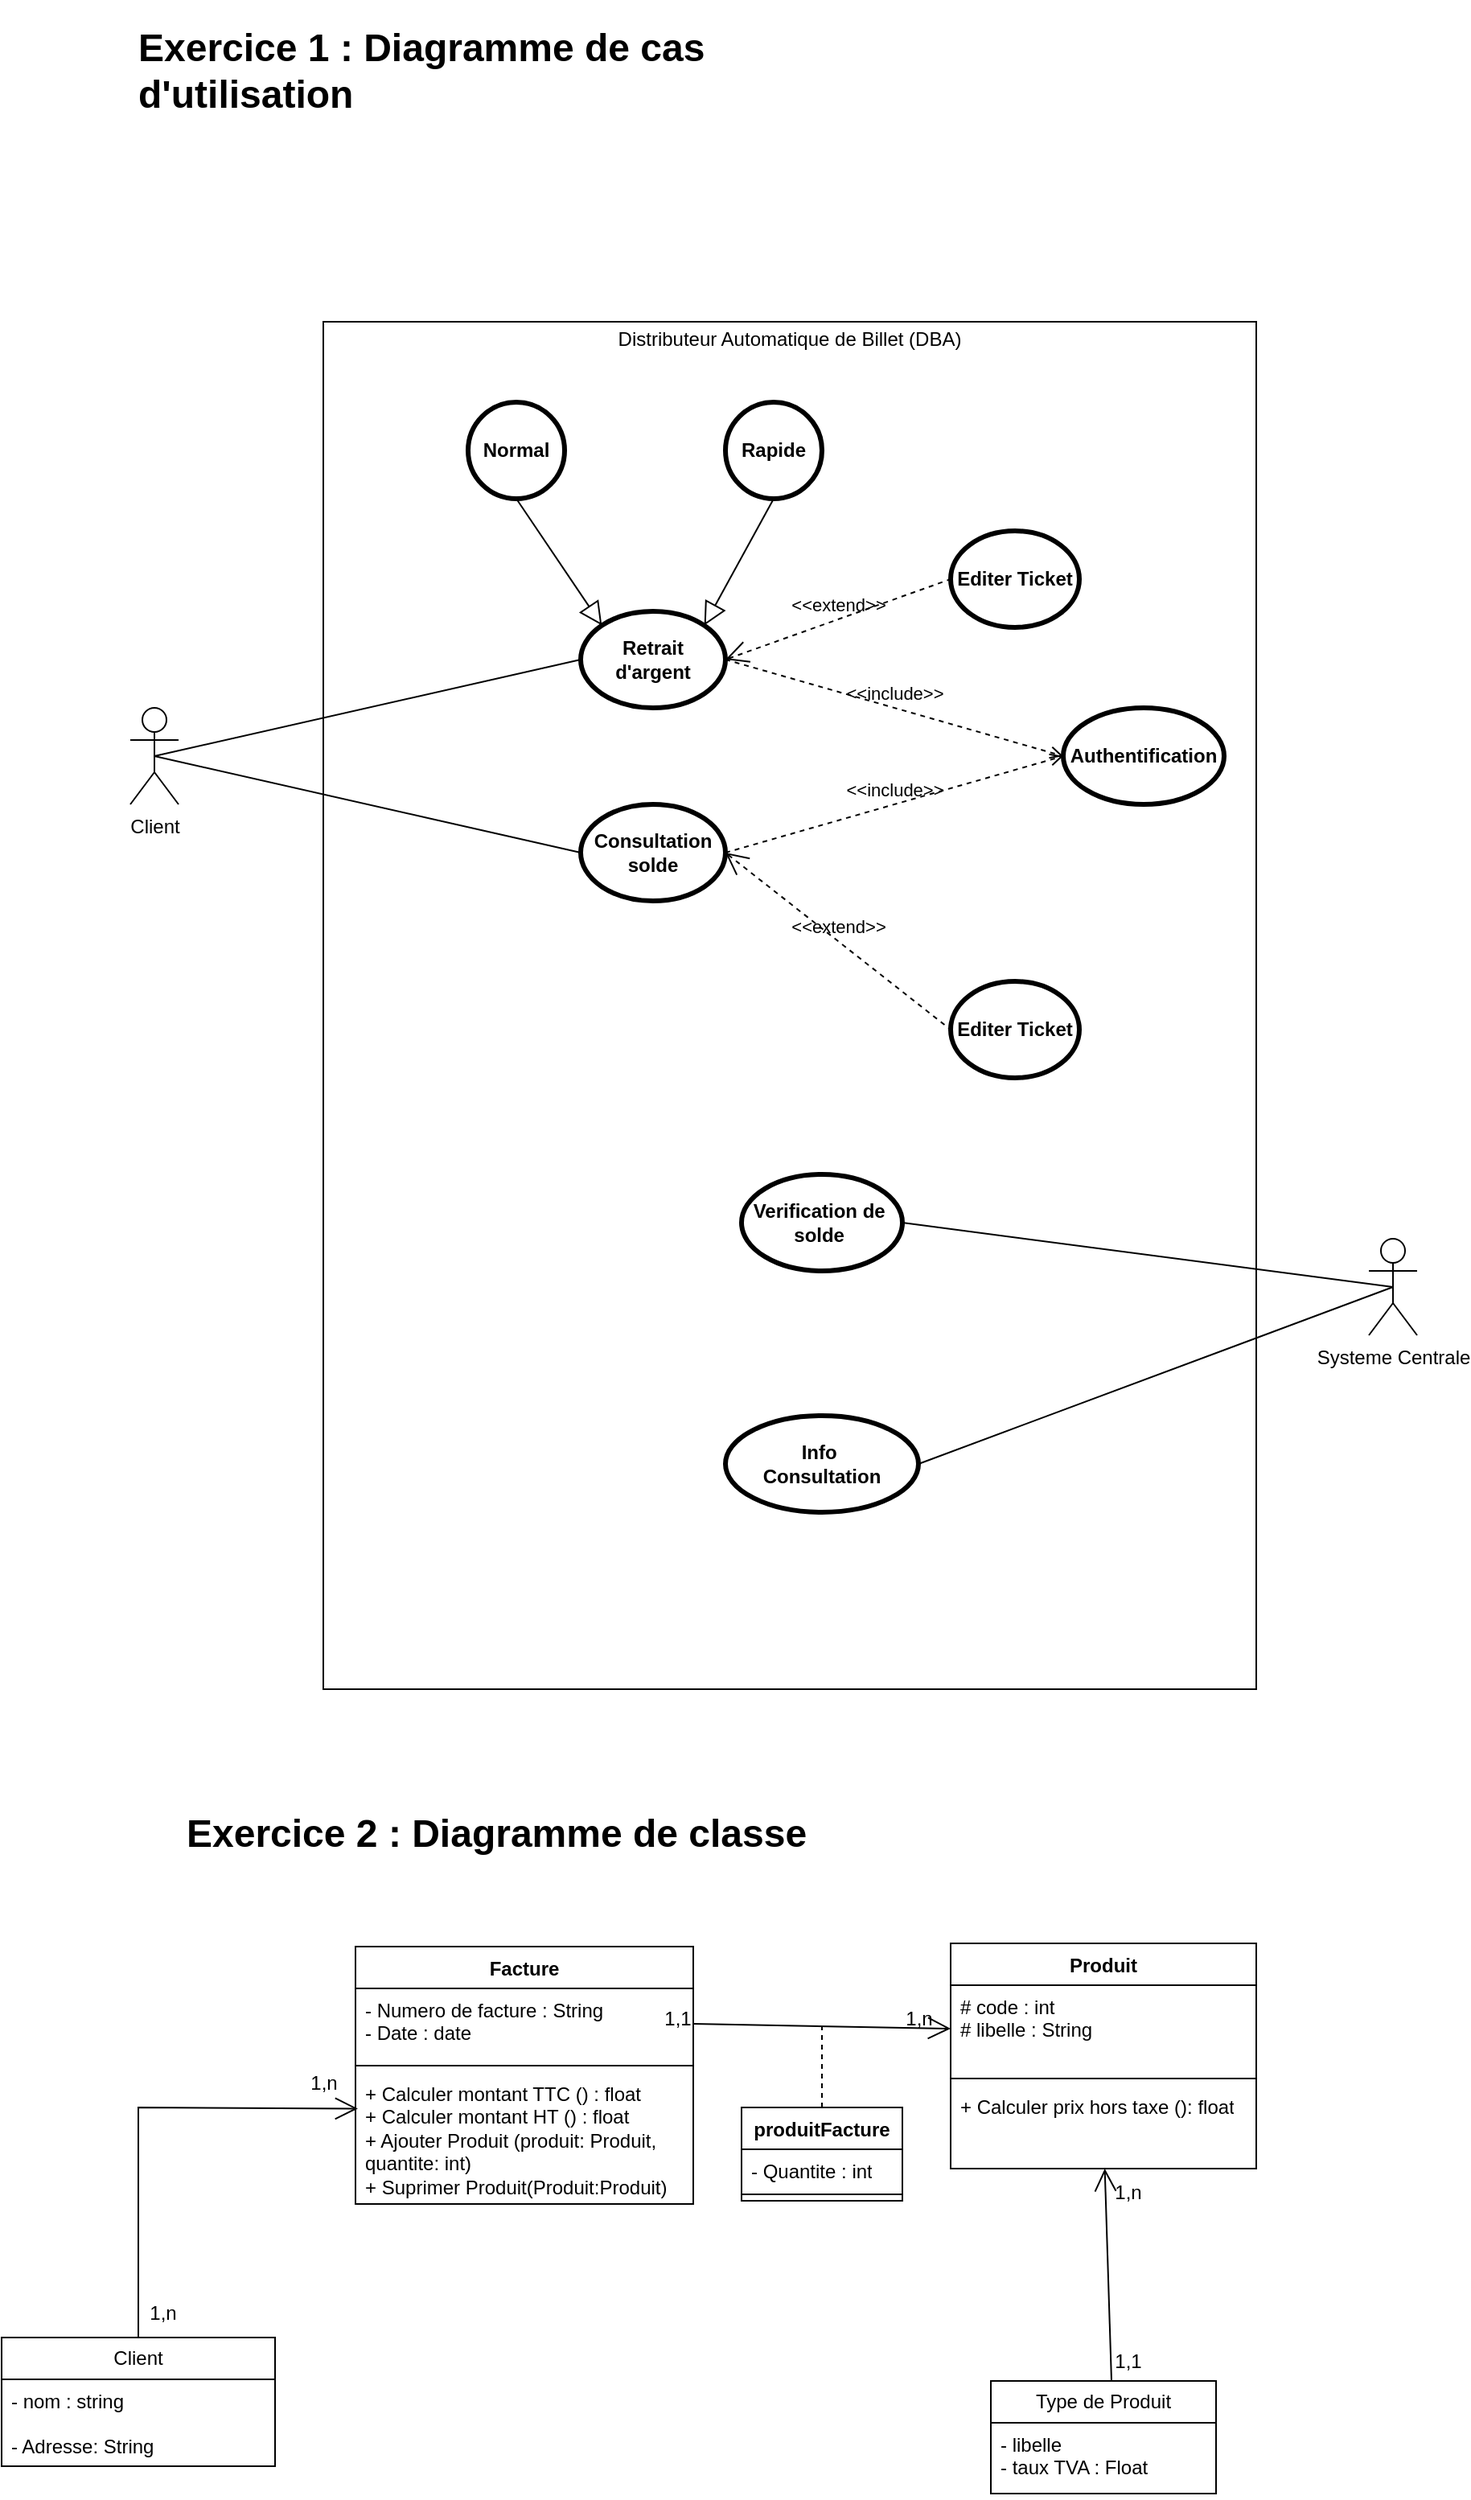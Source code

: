 <mxfile version="22.1.2" type="device">
  <diagram name="Page-1" id="4HdIn2RBUh-ALS1PL296">
    <mxGraphModel dx="1818" dy="2172" grid="1" gridSize="10" guides="1" tooltips="1" connect="1" arrows="1" fold="1" page="1" pageScale="1" pageWidth="900" pageHeight="1600" math="0" shadow="0">
      <root>
        <mxCell id="0" />
        <mxCell id="1" parent="0" />
        <mxCell id="Vi3FRcb4l_mU4tcggmqg-21" value="&lt;p style=&quot;margin:0px;margin-top:4px;text-align:center;&quot;&gt;Distributeur Automatique de Billet (DBA)&lt;/p&gt;" style="shape=rect;html=1;overflow=fill;html=1;whiteSpace=wrap;align=center;" vertex="1" parent="1">
          <mxGeometry x="130" y="-1400" width="580" height="850" as="geometry" />
        </mxCell>
        <mxCell id="Vi3FRcb4l_mU4tcggmqg-3" value="&lt;h1&gt;Exercice 1 : Diagramme de cas d&#39;utilisation&amp;nbsp;&lt;/h1&gt;&lt;div&gt;&lt;br&gt;&lt;/div&gt;" style="text;html=1;strokeColor=none;fillColor=none;spacing=5;spacingTop=-20;whiteSpace=wrap;overflow=hidden;rounded=0;" vertex="1" parent="1">
          <mxGeometry x="10" y="-1590" width="490" height="120" as="geometry" />
        </mxCell>
        <mxCell id="Vi3FRcb4l_mU4tcggmqg-5" value="Client" style="shape=umlActor;verticalLabelPosition=bottom;verticalAlign=top;html=1;outlineConnect=0;" vertex="1" parent="1">
          <mxGeometry x="10" y="-1160" width="30" height="60" as="geometry" />
        </mxCell>
        <mxCell id="Vi3FRcb4l_mU4tcggmqg-6" value="Retrait d&#39;argent" style="shape=ellipse;html=1;strokeWidth=3;fontStyle=1;whiteSpace=wrap;align=center;perimeter=ellipsePerimeter;" vertex="1" parent="1">
          <mxGeometry x="290" y="-1220" width="90" height="60" as="geometry" />
        </mxCell>
        <mxCell id="Vi3FRcb4l_mU4tcggmqg-7" value="Rapide" style="shape=ellipse;html=1;strokeWidth=3;fontStyle=1;whiteSpace=wrap;align=center;perimeter=ellipsePerimeter;" vertex="1" parent="1">
          <mxGeometry x="380" y="-1350" width="60" height="60" as="geometry" />
        </mxCell>
        <mxCell id="Vi3FRcb4l_mU4tcggmqg-8" value="Normal" style="shape=ellipse;html=1;strokeWidth=3;fontStyle=1;whiteSpace=wrap;align=center;perimeter=ellipsePerimeter;" vertex="1" parent="1">
          <mxGeometry x="220" y="-1350" width="60" height="60" as="geometry" />
        </mxCell>
        <mxCell id="Vi3FRcb4l_mU4tcggmqg-9" value="" style="edgeStyle=none;html=1;endArrow=block;endFill=0;endSize=12;verticalAlign=bottom;rounded=0;exitX=0.5;exitY=1;exitDx=0;exitDy=0;entryX=0;entryY=0;entryDx=0;entryDy=0;" edge="1" parent="1" source="Vi3FRcb4l_mU4tcggmqg-8" target="Vi3FRcb4l_mU4tcggmqg-6">
          <mxGeometry width="160" relative="1" as="geometry">
            <mxPoint x="310" y="-1310" as="sourcePoint" />
            <mxPoint x="470" y="-1310" as="targetPoint" />
          </mxGeometry>
        </mxCell>
        <mxCell id="Vi3FRcb4l_mU4tcggmqg-10" value="" style="edgeStyle=none;html=1;endArrow=block;endFill=0;endSize=12;verticalAlign=bottom;rounded=0;entryX=1;entryY=0;entryDx=0;entryDy=0;exitX=0.5;exitY=1;exitDx=0;exitDy=0;" edge="1" parent="1" source="Vi3FRcb4l_mU4tcggmqg-7" target="Vi3FRcb4l_mU4tcggmqg-6">
          <mxGeometry width="160" relative="1" as="geometry">
            <mxPoint x="310" y="-1310" as="sourcePoint" />
            <mxPoint x="470" y="-1310" as="targetPoint" />
          </mxGeometry>
        </mxCell>
        <mxCell id="Vi3FRcb4l_mU4tcggmqg-11" value="" style="edgeStyle=none;html=1;endArrow=none;verticalAlign=bottom;rounded=0;exitX=0.5;exitY=0.5;exitDx=0;exitDy=0;exitPerimeter=0;entryX=0;entryY=0.5;entryDx=0;entryDy=0;" edge="1" parent="1" source="Vi3FRcb4l_mU4tcggmqg-5" target="Vi3FRcb4l_mU4tcggmqg-6">
          <mxGeometry width="160" relative="1" as="geometry">
            <mxPoint x="310" y="-1310" as="sourcePoint" />
            <mxPoint x="470" y="-1310" as="targetPoint" />
          </mxGeometry>
        </mxCell>
        <mxCell id="Vi3FRcb4l_mU4tcggmqg-12" value="Consultation solde" style="shape=ellipse;html=1;strokeWidth=3;fontStyle=1;whiteSpace=wrap;align=center;perimeter=ellipsePerimeter;" vertex="1" parent="1">
          <mxGeometry x="290" y="-1100" width="90" height="60" as="geometry" />
        </mxCell>
        <mxCell id="Vi3FRcb4l_mU4tcggmqg-14" value="Authentification" style="shape=ellipse;html=1;strokeWidth=3;fontStyle=1;whiteSpace=wrap;align=center;perimeter=ellipsePerimeter;" vertex="1" parent="1">
          <mxGeometry x="590" y="-1160" width="100" height="60" as="geometry" />
        </mxCell>
        <mxCell id="Vi3FRcb4l_mU4tcggmqg-15" value="&amp;lt;&amp;lt;include&amp;gt;&amp;gt;" style="edgeStyle=none;html=1;endArrow=open;verticalAlign=bottom;dashed=1;labelBackgroundColor=none;rounded=0;entryX=0;entryY=0.5;entryDx=0;entryDy=0;exitX=1;exitY=0.5;exitDx=0;exitDy=0;" edge="1" parent="1" source="Vi3FRcb4l_mU4tcggmqg-6" target="Vi3FRcb4l_mU4tcggmqg-14">
          <mxGeometry width="160" relative="1" as="geometry">
            <mxPoint x="310" y="-1310" as="sourcePoint" />
            <mxPoint x="470" y="-1310" as="targetPoint" />
          </mxGeometry>
        </mxCell>
        <mxCell id="Vi3FRcb4l_mU4tcggmqg-16" value="&amp;lt;&amp;lt;include&amp;gt;&amp;gt;" style="edgeStyle=none;html=1;endArrow=open;verticalAlign=bottom;dashed=1;labelBackgroundColor=none;rounded=0;entryX=0;entryY=0.5;entryDx=0;entryDy=0;exitX=1;exitY=0.5;exitDx=0;exitDy=0;" edge="1" parent="1" source="Vi3FRcb4l_mU4tcggmqg-12" target="Vi3FRcb4l_mU4tcggmqg-14">
          <mxGeometry width="160" relative="1" as="geometry">
            <mxPoint x="310" y="-1310" as="sourcePoint" />
            <mxPoint x="470" y="-1310" as="targetPoint" />
          </mxGeometry>
        </mxCell>
        <mxCell id="Vi3FRcb4l_mU4tcggmqg-17" value="Editer Ticket" style="shape=ellipse;html=1;strokeWidth=3;fontStyle=1;whiteSpace=wrap;align=center;perimeter=ellipsePerimeter;" vertex="1" parent="1">
          <mxGeometry x="520" y="-1270" width="80" height="60" as="geometry" />
        </mxCell>
        <mxCell id="Vi3FRcb4l_mU4tcggmqg-18" value="Editer Ticket" style="shape=ellipse;html=1;strokeWidth=3;fontStyle=1;whiteSpace=wrap;align=center;perimeter=ellipsePerimeter;" vertex="1" parent="1">
          <mxGeometry x="520" y="-990" width="80" height="60" as="geometry" />
        </mxCell>
        <mxCell id="Vi3FRcb4l_mU4tcggmqg-19" value="&amp;lt;&amp;lt;extend&amp;gt;&amp;gt;" style="edgeStyle=none;html=1;startArrow=open;endArrow=none;startSize=12;verticalAlign=bottom;dashed=1;labelBackgroundColor=none;rounded=0;entryX=0;entryY=0.5;entryDx=0;entryDy=0;exitX=1;exitY=0.5;exitDx=0;exitDy=0;" edge="1" parent="1" source="Vi3FRcb4l_mU4tcggmqg-6" target="Vi3FRcb4l_mU4tcggmqg-17">
          <mxGeometry width="160" relative="1" as="geometry">
            <mxPoint x="380" y="-1200" as="sourcePoint" />
            <mxPoint x="470" y="-1060" as="targetPoint" />
          </mxGeometry>
        </mxCell>
        <mxCell id="Vi3FRcb4l_mU4tcggmqg-20" value="&amp;lt;&amp;lt;extend&amp;gt;&amp;gt;" style="edgeStyle=none;html=1;startArrow=open;endArrow=none;startSize=12;verticalAlign=bottom;dashed=1;labelBackgroundColor=none;rounded=0;entryX=0;entryY=0.5;entryDx=0;entryDy=0;exitX=1;exitY=0.5;exitDx=0;exitDy=0;" edge="1" parent="1" source="Vi3FRcb4l_mU4tcggmqg-12" target="Vi3FRcb4l_mU4tcggmqg-18">
          <mxGeometry width="160" relative="1" as="geometry">
            <mxPoint x="310" y="-1060" as="sourcePoint" />
            <mxPoint x="470" y="-1060" as="targetPoint" />
          </mxGeometry>
        </mxCell>
        <mxCell id="Vi3FRcb4l_mU4tcggmqg-22" value="" style="edgeStyle=none;html=1;endArrow=none;verticalAlign=bottom;rounded=0;exitX=0.5;exitY=0.5;exitDx=0;exitDy=0;exitPerimeter=0;entryX=0;entryY=0.5;entryDx=0;entryDy=0;" edge="1" parent="1" source="Vi3FRcb4l_mU4tcggmqg-5" target="Vi3FRcb4l_mU4tcggmqg-12">
          <mxGeometry width="160" relative="1" as="geometry">
            <mxPoint y="-910" as="sourcePoint" />
            <mxPoint x="160" y="-910" as="targetPoint" />
          </mxGeometry>
        </mxCell>
        <mxCell id="Vi3FRcb4l_mU4tcggmqg-24" value="Systeme Centrale" style="shape=umlActor;html=1;verticalLabelPosition=bottom;verticalAlign=top;align=center;" vertex="1" parent="1">
          <mxGeometry x="780" y="-830" width="30" height="60" as="geometry" />
        </mxCell>
        <mxCell id="Vi3FRcb4l_mU4tcggmqg-25" value="Verification de&amp;nbsp;&lt;br&gt;solde&amp;nbsp;" style="shape=ellipse;html=1;strokeWidth=3;fontStyle=1;whiteSpace=wrap;align=center;perimeter=ellipsePerimeter;" vertex="1" parent="1">
          <mxGeometry x="390" y="-870" width="100" height="60" as="geometry" />
        </mxCell>
        <mxCell id="Vi3FRcb4l_mU4tcggmqg-26" value="Info&amp;nbsp;&lt;br&gt;Consultation" style="shape=ellipse;html=1;strokeWidth=3;fontStyle=1;whiteSpace=wrap;align=center;perimeter=ellipsePerimeter;" vertex="1" parent="1">
          <mxGeometry x="380" y="-720" width="120" height="60" as="geometry" />
        </mxCell>
        <mxCell id="Vi3FRcb4l_mU4tcggmqg-27" value="" style="edgeStyle=none;html=1;endArrow=none;verticalAlign=bottom;rounded=0;entryX=0.5;entryY=0.5;entryDx=0;entryDy=0;entryPerimeter=0;exitX=1;exitY=0.5;exitDx=0;exitDy=0;" edge="1" parent="1" source="Vi3FRcb4l_mU4tcggmqg-25" target="Vi3FRcb4l_mU4tcggmqg-24">
          <mxGeometry width="160" relative="1" as="geometry">
            <mxPoint x="140" y="-820" as="sourcePoint" />
            <mxPoint x="300" y="-820" as="targetPoint" />
          </mxGeometry>
        </mxCell>
        <mxCell id="Vi3FRcb4l_mU4tcggmqg-28" value="" style="edgeStyle=none;html=1;endArrow=none;verticalAlign=bottom;rounded=0;entryX=0.5;entryY=0.5;entryDx=0;entryDy=0;entryPerimeter=0;exitX=1;exitY=0.5;exitDx=0;exitDy=0;" edge="1" parent="1" source="Vi3FRcb4l_mU4tcggmqg-26" target="Vi3FRcb4l_mU4tcggmqg-24">
          <mxGeometry width="160" relative="1" as="geometry">
            <mxPoint x="140" y="-820" as="sourcePoint" />
            <mxPoint x="300" y="-820" as="targetPoint" />
          </mxGeometry>
        </mxCell>
        <mxCell id="Vi3FRcb4l_mU4tcggmqg-29" value="&lt;h1&gt;Exercice 2 : Diagramme de classe&amp;nbsp;&amp;nbsp;&lt;/h1&gt;" style="text;html=1;strokeColor=none;fillColor=none;spacing=5;spacingTop=-20;whiteSpace=wrap;overflow=hidden;rounded=0;" vertex="1" parent="1">
          <mxGeometry x="40" y="-480" width="520" height="50" as="geometry" />
        </mxCell>
        <mxCell id="Vi3FRcb4l_mU4tcggmqg-30" value="Facture" style="swimlane;fontStyle=1;align=center;verticalAlign=top;childLayout=stackLayout;horizontal=1;startSize=26;horizontalStack=0;resizeParent=1;resizeParentMax=0;resizeLast=0;collapsible=1;marginBottom=0;whiteSpace=wrap;html=1;" vertex="1" parent="1">
          <mxGeometry x="150" y="-390" width="210" height="160" as="geometry" />
        </mxCell>
        <mxCell id="Vi3FRcb4l_mU4tcggmqg-31" value="- Numero de facture : String&lt;br&gt;- Date : date&lt;br&gt;" style="text;strokeColor=none;fillColor=none;align=left;verticalAlign=top;spacingLeft=4;spacingRight=4;overflow=hidden;rotatable=0;points=[[0,0.5],[1,0.5]];portConstraint=eastwest;whiteSpace=wrap;html=1;" vertex="1" parent="Vi3FRcb4l_mU4tcggmqg-30">
          <mxGeometry y="26" width="210" height="44" as="geometry" />
        </mxCell>
        <mxCell id="Vi3FRcb4l_mU4tcggmqg-32" value="" style="line;strokeWidth=1;fillColor=none;align=left;verticalAlign=middle;spacingTop=-1;spacingLeft=3;spacingRight=3;rotatable=0;labelPosition=right;points=[];portConstraint=eastwest;strokeColor=inherit;" vertex="1" parent="Vi3FRcb4l_mU4tcggmqg-30">
          <mxGeometry y="70" width="210" height="8" as="geometry" />
        </mxCell>
        <mxCell id="Vi3FRcb4l_mU4tcggmqg-33" value="+ Calculer montant TTC () : float&lt;br&gt;+ Calculer montant HT () : float&lt;br&gt;+ Ajouter Produit (produit: Produit,&amp;nbsp; quantite: int)&lt;br&gt;+ Suprimer Produit(Produit:Produit)" style="text;strokeColor=none;fillColor=none;align=left;verticalAlign=top;spacingLeft=4;spacingRight=4;overflow=hidden;rotatable=0;points=[[0,0.5],[1,0.5]];portConstraint=eastwest;whiteSpace=wrap;html=1;" vertex="1" parent="Vi3FRcb4l_mU4tcggmqg-30">
          <mxGeometry y="78" width="210" height="82" as="geometry" />
        </mxCell>
        <mxCell id="Vi3FRcb4l_mU4tcggmqg-38" value="Produit" style="swimlane;fontStyle=1;align=center;verticalAlign=top;childLayout=stackLayout;horizontal=1;startSize=26;horizontalStack=0;resizeParent=1;resizeParentMax=0;resizeLast=0;collapsible=1;marginBottom=0;whiteSpace=wrap;html=1;" vertex="1" parent="1">
          <mxGeometry x="520" y="-392" width="190" height="140" as="geometry" />
        </mxCell>
        <mxCell id="Vi3FRcb4l_mU4tcggmqg-39" value="# code : int&lt;br&gt;# libelle : String" style="text;strokeColor=none;fillColor=none;align=left;verticalAlign=top;spacingLeft=4;spacingRight=4;overflow=hidden;rotatable=0;points=[[0,0.5],[1,0.5]];portConstraint=eastwest;whiteSpace=wrap;html=1;" vertex="1" parent="Vi3FRcb4l_mU4tcggmqg-38">
          <mxGeometry y="26" width="190" height="54" as="geometry" />
        </mxCell>
        <mxCell id="Vi3FRcb4l_mU4tcggmqg-40" value="" style="line;strokeWidth=1;fillColor=none;align=left;verticalAlign=middle;spacingTop=-1;spacingLeft=3;spacingRight=3;rotatable=0;labelPosition=right;points=[];portConstraint=eastwest;strokeColor=inherit;" vertex="1" parent="Vi3FRcb4l_mU4tcggmqg-38">
          <mxGeometry y="80" width="190" height="8" as="geometry" />
        </mxCell>
        <mxCell id="Vi3FRcb4l_mU4tcggmqg-41" value="+ Calculer prix hors taxe (): float" style="text;strokeColor=none;fillColor=none;align=left;verticalAlign=top;spacingLeft=4;spacingRight=4;overflow=hidden;rotatable=0;points=[[0,0.5],[1,0.5]];portConstraint=eastwest;whiteSpace=wrap;html=1;" vertex="1" parent="Vi3FRcb4l_mU4tcggmqg-38">
          <mxGeometry y="88" width="190" height="52" as="geometry" />
        </mxCell>
        <mxCell id="Vi3FRcb4l_mU4tcggmqg-42" value="Type de Produit" style="swimlane;fontStyle=0;childLayout=stackLayout;horizontal=1;startSize=26;fillColor=none;horizontalStack=0;resizeParent=1;resizeParentMax=0;resizeLast=0;collapsible=1;marginBottom=0;whiteSpace=wrap;html=1;" vertex="1" parent="1">
          <mxGeometry x="545" y="-120" width="140" height="70" as="geometry" />
        </mxCell>
        <mxCell id="Vi3FRcb4l_mU4tcggmqg-43" value="- libelle&lt;br&gt;- taux TVA : Float&amp;nbsp;" style="text;strokeColor=none;fillColor=none;align=left;verticalAlign=top;spacingLeft=4;spacingRight=4;overflow=hidden;rotatable=0;points=[[0,0.5],[1,0.5]];portConstraint=eastwest;whiteSpace=wrap;html=1;" vertex="1" parent="Vi3FRcb4l_mU4tcggmqg-42">
          <mxGeometry y="26" width="140" height="44" as="geometry" />
        </mxCell>
        <mxCell id="Vi3FRcb4l_mU4tcggmqg-47" value="" style="endArrow=open;endFill=1;endSize=12;html=1;rounded=0;entryX=0;entryY=0.5;entryDx=0;entryDy=0;exitX=1;exitY=0.5;exitDx=0;exitDy=0;" edge="1" parent="1" source="Vi3FRcb4l_mU4tcggmqg-31" target="Vi3FRcb4l_mU4tcggmqg-39">
          <mxGeometry width="160" relative="1" as="geometry">
            <mxPoint x="300" y="-250" as="sourcePoint" />
            <mxPoint x="460" y="-250" as="targetPoint" />
          </mxGeometry>
        </mxCell>
        <mxCell id="Vi3FRcb4l_mU4tcggmqg-50" value="Client" style="swimlane;fontStyle=0;childLayout=stackLayout;horizontal=1;startSize=26;fillColor=none;horizontalStack=0;resizeParent=1;resizeParentMax=0;resizeLast=0;collapsible=1;marginBottom=0;whiteSpace=wrap;html=1;" vertex="1" parent="1">
          <mxGeometry x="-70" y="-147" width="170" height="80" as="geometry" />
        </mxCell>
        <mxCell id="Vi3FRcb4l_mU4tcggmqg-52" value="- nom : string" style="text;strokeColor=none;fillColor=none;align=left;verticalAlign=top;spacingLeft=4;spacingRight=4;overflow=hidden;rotatable=0;points=[[0,0.5],[1,0.5]];portConstraint=eastwest;whiteSpace=wrap;html=1;" vertex="1" parent="Vi3FRcb4l_mU4tcggmqg-50">
          <mxGeometry y="26" width="170" height="28" as="geometry" />
        </mxCell>
        <mxCell id="Vi3FRcb4l_mU4tcggmqg-53" value="- Adresse: String" style="text;strokeColor=none;fillColor=none;align=left;verticalAlign=top;spacingLeft=4;spacingRight=4;overflow=hidden;rotatable=0;points=[[0,0.5],[1,0.5]];portConstraint=eastwest;whiteSpace=wrap;html=1;" vertex="1" parent="Vi3FRcb4l_mU4tcggmqg-50">
          <mxGeometry y="54" width="170" height="26" as="geometry" />
        </mxCell>
        <mxCell id="Vi3FRcb4l_mU4tcggmqg-54" value="" style="endArrow=open;endFill=1;endSize=12;html=1;rounded=0;exitX=0.5;exitY=0;exitDx=0;exitDy=0;entryX=0.007;entryY=0.277;entryDx=0;entryDy=0;entryPerimeter=0;" edge="1" parent="1" source="Vi3FRcb4l_mU4tcggmqg-50" target="Vi3FRcb4l_mU4tcggmqg-33">
          <mxGeometry width="160" relative="1" as="geometry">
            <mxPoint x="500" y="-290" as="sourcePoint" />
            <mxPoint x="660" y="-290" as="targetPoint" />
            <Array as="points">
              <mxPoint x="15" y="-290" />
            </Array>
          </mxGeometry>
        </mxCell>
        <mxCell id="Vi3FRcb4l_mU4tcggmqg-55" value="1,n" style="text;html=1;align=center;verticalAlign=middle;resizable=0;points=[];autosize=1;strokeColor=none;fillColor=none;" vertex="1" parent="1">
          <mxGeometry x="110" y="-320" width="40" height="30" as="geometry" />
        </mxCell>
        <mxCell id="Vi3FRcb4l_mU4tcggmqg-56" value="1,n" style="text;html=1;align=center;verticalAlign=middle;resizable=0;points=[];autosize=1;strokeColor=none;fillColor=none;" vertex="1" parent="1">
          <mxGeometry x="10" y="-177" width="40" height="30" as="geometry" />
        </mxCell>
        <mxCell id="Vi3FRcb4l_mU4tcggmqg-57" value="1,n" style="text;html=1;align=center;verticalAlign=middle;resizable=0;points=[];autosize=1;strokeColor=none;fillColor=none;" vertex="1" parent="1">
          <mxGeometry x="480" y="-360" width="40" height="30" as="geometry" />
        </mxCell>
        <mxCell id="Vi3FRcb4l_mU4tcggmqg-58" value="1,1" style="text;html=1;align=center;verticalAlign=middle;resizable=0;points=[];autosize=1;strokeColor=none;fillColor=none;" vertex="1" parent="1">
          <mxGeometry x="330" y="-360" width="40" height="30" as="geometry" />
        </mxCell>
        <mxCell id="Vi3FRcb4l_mU4tcggmqg-59" value="produitFacture" style="swimlane;fontStyle=1;align=center;verticalAlign=top;childLayout=stackLayout;horizontal=1;startSize=26;horizontalStack=0;resizeParent=1;resizeParentMax=0;resizeLast=0;collapsible=1;marginBottom=0;whiteSpace=wrap;html=1;" vertex="1" parent="1">
          <mxGeometry x="390" y="-290" width="100" height="58" as="geometry" />
        </mxCell>
        <mxCell id="Vi3FRcb4l_mU4tcggmqg-60" value="- Quantite : int" style="text;strokeColor=none;fillColor=none;align=left;verticalAlign=top;spacingLeft=4;spacingRight=4;overflow=hidden;rotatable=0;points=[[0,0.5],[1,0.5]];portConstraint=eastwest;whiteSpace=wrap;html=1;" vertex="1" parent="Vi3FRcb4l_mU4tcggmqg-59">
          <mxGeometry y="26" width="100" height="24" as="geometry" />
        </mxCell>
        <mxCell id="Vi3FRcb4l_mU4tcggmqg-61" value="" style="line;strokeWidth=1;fillColor=none;align=left;verticalAlign=middle;spacingTop=-1;spacingLeft=3;spacingRight=3;rotatable=0;labelPosition=right;points=[];portConstraint=eastwest;strokeColor=inherit;" vertex="1" parent="Vi3FRcb4l_mU4tcggmqg-59">
          <mxGeometry y="50" width="100" height="8" as="geometry" />
        </mxCell>
        <mxCell id="Vi3FRcb4l_mU4tcggmqg-63" value="" style="endArrow=none;dashed=1;html=1;rounded=0;" edge="1" parent="1">
          <mxGeometry width="50" height="50" relative="1" as="geometry">
            <mxPoint x="440" y="-290" as="sourcePoint" />
            <mxPoint x="440" y="-340" as="targetPoint" />
          </mxGeometry>
        </mxCell>
        <mxCell id="Vi3FRcb4l_mU4tcggmqg-64" value="1,1" style="text;html=1;align=center;verticalAlign=middle;resizable=0;points=[];autosize=1;strokeColor=none;fillColor=none;" vertex="1" parent="1">
          <mxGeometry x="610" y="-147" width="40" height="30" as="geometry" />
        </mxCell>
        <mxCell id="Vi3FRcb4l_mU4tcggmqg-65" value="1,n" style="text;html=1;align=center;verticalAlign=middle;resizable=0;points=[];autosize=1;strokeColor=none;fillColor=none;" vertex="1" parent="1">
          <mxGeometry x="610" y="-252" width="40" height="30" as="geometry" />
        </mxCell>
        <mxCell id="Vi3FRcb4l_mU4tcggmqg-66" value="" style="endArrow=open;endFill=1;endSize=12;html=1;rounded=0;exitX=0.25;exitY=0.9;exitDx=0;exitDy=0;exitPerimeter=0;" edge="1" parent="1" source="Vi3FRcb4l_mU4tcggmqg-64" target="Vi3FRcb4l_mU4tcggmqg-41">
          <mxGeometry width="160" relative="1" as="geometry">
            <mxPoint x="310" y="-220" as="sourcePoint" />
            <mxPoint x="470" y="-220" as="targetPoint" />
          </mxGeometry>
        </mxCell>
      </root>
    </mxGraphModel>
  </diagram>
</mxfile>

